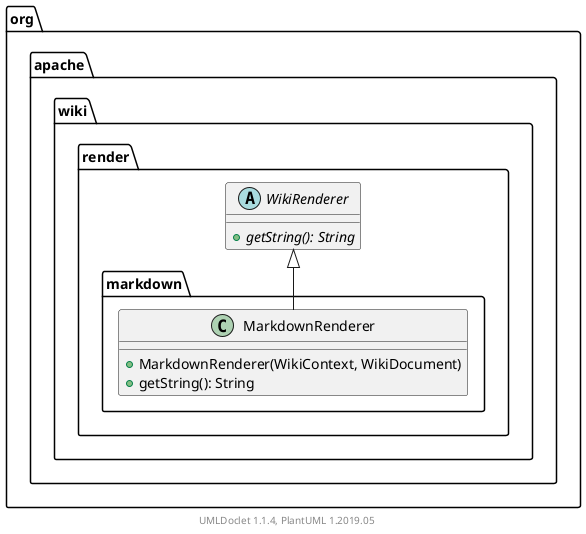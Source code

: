 @startuml

    namespace org.apache.wiki.render.markdown {

        class MarkdownRenderer [[MarkdownRenderer.html]] {
            +MarkdownRenderer(WikiContext, WikiDocument)
            +getString(): String
        }

        abstract class org.apache.wiki.render.WikiRenderer {
            {abstract} +getString(): String
        }
        org.apache.wiki.render.WikiRenderer <|-- MarkdownRenderer

    }


    center footer UMLDoclet 1.1.4, PlantUML 1.2019.05
@enduml
